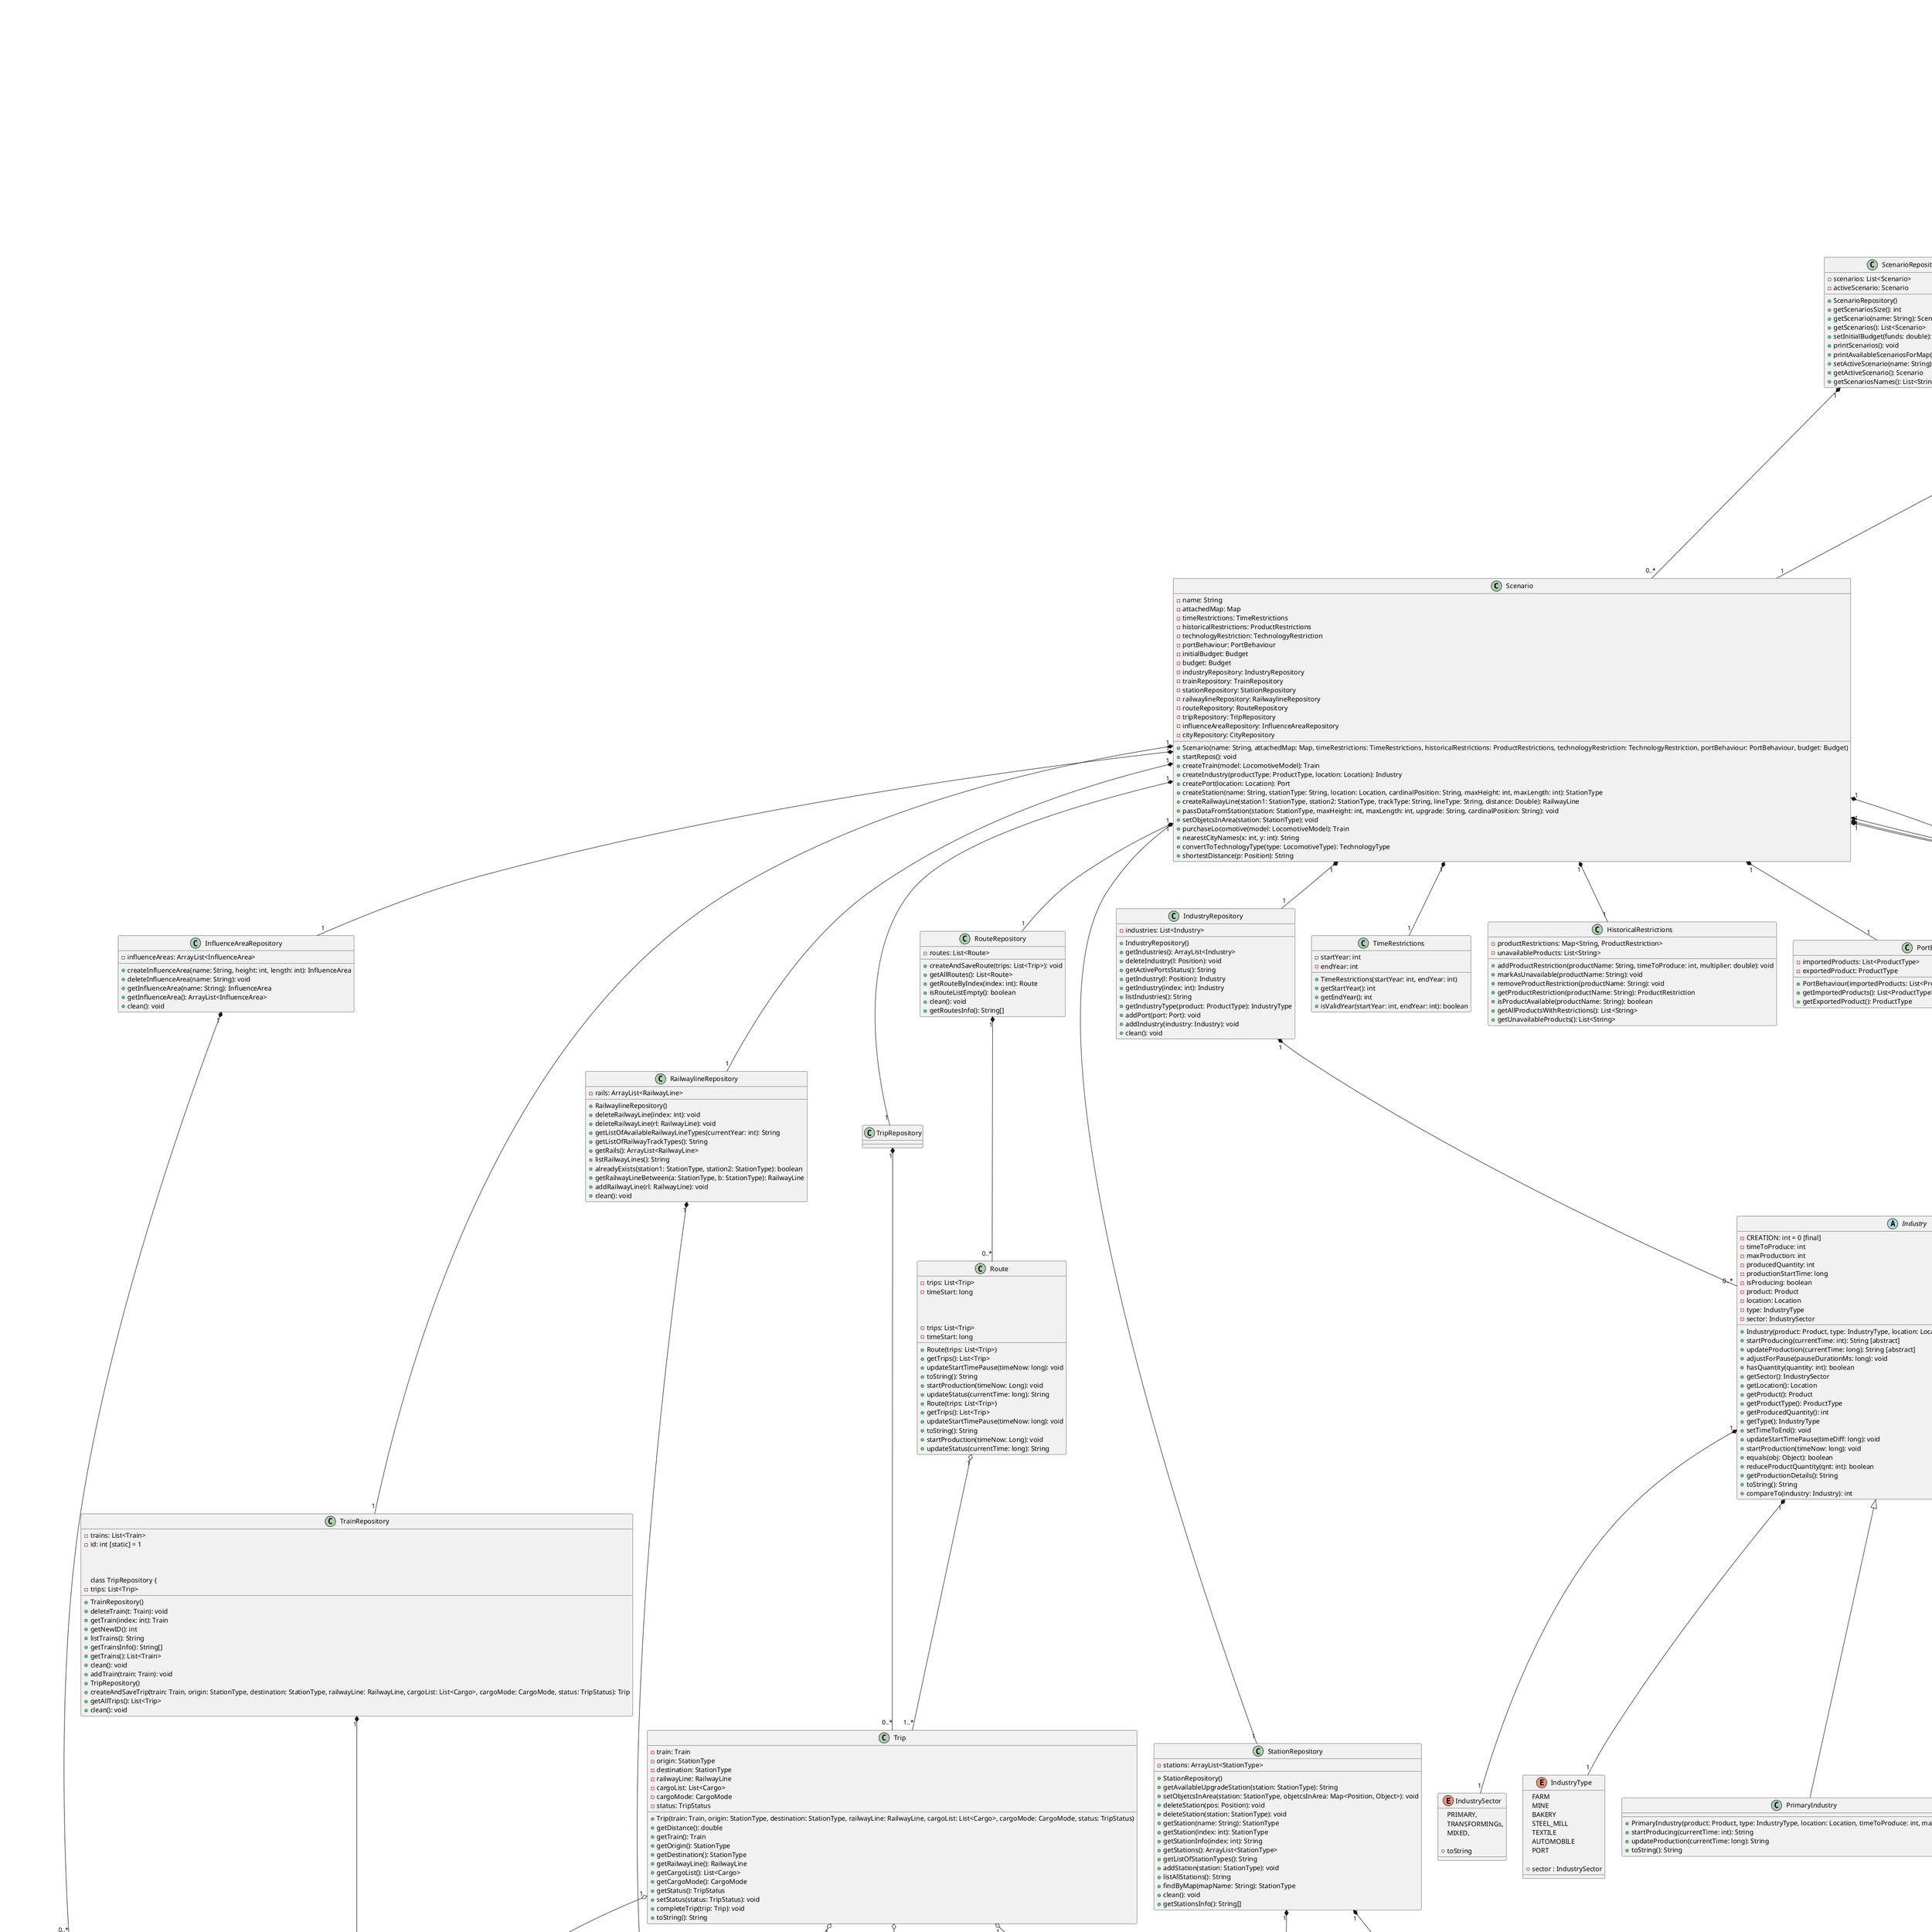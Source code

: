 @startuml

class Scenario {

-name: String
-attachedMap: Map
-timeRestrictions: TimeRestrictions
-historicalRestrictions: ProductRestrictions
-technologyRestriction: TechnologyRestriction
-portBehaviour: PortBehaviour
-initialBudget: Budget
-budget: Budget
-industryRepository: IndustryRepository
-trainRepository: TrainRepository
-stationRepository: StationRepository
-railwaylineRepository: RailwaylineRepository
-routeRepository: RouteRepository
-tripRepository: TripRepository
-influenceAreaRepository: InfluenceAreaRepository
-cityRepository: CityRepository

+ Scenario(name: String, attachedMap: Map, timeRestrictions: TimeRestrictions, historicalRestrictions: ProductRestrictions, technologyRestriction: TechnologyRestriction, portBehaviour: PortBehaviour, budget: Budget)
+ startRepos(): void
+ createTrain(model: LocomotiveModel): Train
+ createIndustry(productType: ProductType, location: Location): Industry
+ createPort(location: Location): Port
+ createStation(name: String, stationType: String, location: Location, cardinalPosition: String, maxHeight: int, maxLength: int): StationType
+ createRailwayLine(station1: StationType, station2: StationType, trackType: String, lineType: String, distance: Double): RailwayLine
+ passDataFromStation(station: StationType, maxHeight: int, maxLength: int, upgrade: String, cardinalPosition: String): void
+ setObjetcsInArea(station: StationType): void
+ purchaseLocomotive(model: LocomotiveModel): Train
+ nearestCityNames(x: int, y: int): String
+ convertToTechnologyType(type: LocomotiveType): TechnologyType
+ shortestDistance(p: Position): String
}

class Simulator {
-  instance: Simulator
 - scenarioRepository: ScenarioRepository
 - mapRepository: MapRepository
 - authenticationRepository: AuthenticationRepository
 - Simulator()
 + static getInstance(): Simulator
 + static setInstance(sim: Simulator):
 + createMap(name: String, height: int, length: int, scale: int): Map
 + createMap(map: Map): Map
 - isNameUnique(mapName: String): boole
 + createScenario(name: String, attachedMap: Map, timeRestrictions: TimeRestrictions,
                  historicalRestrictions: HistoricalRestrictions, technologyRestriction: TechnologyRestriction,
                  portBehaviour: PortBehaviour, budget: Budget): Scenario
 + createScenario(scenario: Scenario):
 + getScenarioRepository(): ScenarioRepository
 + getMapRepository(): MapRepository
 + getAuthenticationRepository(): AuthenticationRepository
}

class StationRepository {

- stations: ArrayList<StationType>

+ StationRepository()
+ getAvailableUpgradeStation(station: StationType): String
+ setObjetcsInArea(station: StationType, objetcsInArea: Map<Position, Object>): void
+ deleteStation(pos: Position): void
+ deleteStation(station: StationType): void
+ getStation(name: String): StationType
+ getStation(index: int): StationType
+ getStationInfo(index: int): String
+ getStations(): ArrayList<StationType>
+ getListOfStationTypes(): String
+ addStation(station: StationType): void
+ listAllStations(): String
+ findByMap(mapName: String): StationType
+ clean(): void
+ getStationsInfo(): String[]

}

class TrainRepository {
- trains: List<Train>
- id: int [static] = 1

+ TrainRepository()
+ deleteTrain(t: Train): void
+ getTrain(index: int): Train
+ getNewID(): int
+ listTrains(): String
+ getTrainsInfo(): String[]
+ getTrains(): List<Train>
+ clean(): void
+ addTrain(train: Train): void


class TripRepository {
- trips: List<Trip>

+ TripRepository()
+ createAndSaveTrip(train: Train, origin: StationType, destination: StationType, railwayLine: RailwayLine, cargoList: List<Cargo>, cargoMode: CargoMode, status: TripStatus): Trip
+ getAllTrips(): List<Trip>
+ clean(): void

}

class ScenarioRepository {

- scenarios: List<Scenario>
- activeScenario: Scenario

+ ScenarioRepository()
+ getScenariosSize(): int
+ getScenario(name: String): Scenario
+ getScenarios(): List<Scenario>
+ setInitialBudget(funds: double): Budget
+ printScenarios(): void
+ printAvailableScenariosForMap(map: Map): void
+ setActiveScenario(name: String): Scenario
+ getActiveScenario(): Scenario
+ getScenariosNames(): List<String>

}
class RouteRepository {

- routes: List<Route>

+ createAndSaveRoute(trips: List<Trip>): void
+ getAllRoutes(): List<Route>
+ getRouteByIndex(index: int): Route
+ isRouteListEmpty(): boolean
+ clean(): void
+ getRoutesInfo(): String[]

}

class IndustryRepository {
- industries: List<Industry>

+ IndustryRepository()
+ getIndustries(): ArrayList<Industry>
+ deleteIndustry(l: Position): void
+ getActivePortsStatus(): String
+ getIndustry(l: Position): Industry
+ getIndustry(index: int): Industry
+ listIndustries(): String
+ getIndustryType(product: ProductType): IndustryType
+ addPort(port: Port): void
+ addIndustry(industry: Industry): void
+ clean(): void
}

class CityRepository {

- cities: ArrayList<City>

+ CityRepository()
+ deleteCity(name: String): void
+ getCities(): ArrayList<City>
+ listAllCities(): String
+ clean(): void
+ addCity(city: City): void

}

class RailwaylineRepository {

- rails: ArrayList<RailwayLine>

+ RailwaylineRepository()
+ deleteRailwayLine(index: int): void
+ deleteRailwayLine(rl: RailwayLine): void
+ getListOfAvailableRailwayLineTypes(currentYear: int): String
+ getListOfRailwayTrackTypes(): String
+ getRails(): ArrayList<RailwayLine>
+ listRailwayLines(): String
+ alreadyExists(station1: StationType, station2: StationType): boolean
+ getRailwayLineBetween(a: StationType, b: StationType): RailwayLine
+ addRailwayLine(rl: RailwayLine): void
+ clean(): void

}


class LocationRepository {
- m_locations: ArrayList<Location>

+ LocationRepository()
+ deleteLocation(pos: Position): void
+ getLocations(): ArrayList<Location>
+ getLocation(x: int, y: int): Location
+ getLocation(p: Position): Location
+ isEmptyLocation(position: Position): boolean
+ addLocation(location: Location): void
+ clean(): void
}

class MapRepository {

- maps: ArrayList<Map>

+ MapRepository()
+ deleteMap(map: Map): void
+ deleteMap(name: String): void
+ getMap(name: String): Map
+ getAllMaps(): ArrayList<Map>
+ getAllMapNames(): ArrayList<String>
+ printMaps(): void
+ getMaps(): Map
+ isEmpty(): boolean

}



class InfluenceAreaRepository {
- influenceAreas: ArrayList<InfluenceArea>

+ createInfluenceArea(name: String, height: int, length: int): InfluenceArea
+ deleteInfluenceArea(name: String): void
+ getInfluenceArea(name: String): InfluenceArea
+ getInfluenceArea(): ArrayList<InfluenceArea>
+ clean(): void

}


abstract class Industry {

- CREATION: int = 0 [final]
- timeToProduce: int
- maxProduction: int
- producedQuantity: int
- productionStartTime: long
- isProducing: boolean
- product: Product
- location: Location
- type: IndustryType
- sector: IndustrySector

+ Industry(product: Product, type: IndustryType, location: Location, timeToProduce: int, maxProduction: int)
+ startProducing(currentTime: int): String [abstract]
+ updateProduction(currentTime: long): String [abstract]
+ adjustForPause(pauseDurationMs: long): void
+ hasQuantity(quantity: int): boolean
+ getSector(): IndustrySector
+ getLocation(): Location
+ getProduct(): Product
+ getProductType(): ProductType
+ getProducedQuantity(): int
+ getType(): IndustryType
+ setTimeToEnd(): void
+ updateStartTimePause(timeDiff: long): void
+ startProduction(timeNow: long): void
+ equals(obj: Object): boolean
+ reduceProductQuantity(qnt: int): boolean
+ getProductionDetails(): String
+ toString(): String
+ compareTo(industry: Industry): int

}
class PrimaryIndustry extends Industry {

 + PrimaryIndustry(product: Product, type: IndustryType, location: Location, timeToProduce: int, maxProduction: int)
 + startProducing(currentTime: int): String
 + updateProduction(currentTime: long): String
 + toString(): String

 }
class Port extends Industry {

- importedProducts: List<ProductType>
- productToConsume: ConsumedProducts
- storage: List<Product>

+ Port(product: Product, importedProducts: List<ProductType>, location: Location, timeToProduce: int, maxProduction: int)
+ getProductToConsume(): ConsumedProducts
+ getImportedProducts(): List<ProductType>
+ receiveCargo(cargo: ArrayList<Cargo>): void
+ getProductionDetails(): String
+ toString(): String
# startProducing(currentTime: int): String
+ updateProduction(currentTime: long): String

- setProductToConsume(p: Product): void
- getMaxProduction(): int
}

class TransformingIndustry extends Industry {

- productToConsume: ConsumedProducts
- manyProducing: int
- storage: List<Product>

+ TransformingIndustry(product: Product, type: IndustryType, location: Location, timeToProduce: int, maxProduction: int)
+ receiveCargo(cargo: ArrayList<Cargo>): void
+ updateProduction(currentTime: long): String
+ startProducing(currentTime: int): String
+ hasEnoughProducts(): boolean
+ getProductionDetails(): String
+ quantityNeededOfProduct(product: ProductType): int
+ addProductsToBeConsumed(products: ArrayList<Product>): void
+ toString(): String

- setProductToConsume(p: Product): void
- productsInStorageOfType(productType: ProductType): int
}


class ConsumedProducts {

- products: ArrayList<Product>

+ ConsumedProducts(product: Product)
+ addProduct(product: Product): void
+ getProducts(): ArrayList<Product>
+ equals(toCompare: ArrayList<Product>): boolean
+ listProducts(): String
+ gtCs(): ArrayList<Product>

}
class Product {
- productType: ProductType
- productValue: double
- timeToProduce: int
- productName: String

+ Product(productType: ProductType)
+ changeProductValue(multiplier: double): void
+ toString(): String
+ printProducts(): void
+ getProductType(): ProductType
+ getAllProducts(): List<String>
+ valueMultiplier(productName: String, multiplier: double): void
+ getProductValue(): double
+ getProductName(): String
+ getTimeToProduce(): int
+ setTimeToProduce(timeToProduce: int): void
+ equals(obj: Object): boolean
+ hashCode(): int
}

class Location {

- position: Position

+ Location(position: Position)
+ getPosition(): Position
+ equals(obj: Object): boolean
+ compareTo(o: Location): int

}

class PositionRandomizer {

- random: Random
- simulator: Simulator
- offsetX: int
- offsetY: int

+ getRandomPositionAround(center: Position): Position

}

class Position {

- x: int
- y: int
- simulator: Simulator

+ Position(x: int, y: int)
- isValidPosition(x: int, y: int): boolean
+ getX(): int
+ getY(): int
+ equals(obj: Object): boolean
+ compareTo(pos: Position): int
+ hashCode(): int
+ toString(): String

}

class HouseBlock {

- MAX_BLOCKS: int
- position: Position
- location: Location
- simulation: Simulation
- simulator: Simulator

+ HouseBlock(location: Location)
+ isValid(count: int): boolean
+ addPosition(posX: int, posY: int): void
+ getPosition(): Position
+ getLocation(): Location
+ toString(): String

}

class InfluenceArea {

- m_Positions: ArrayList<Position>

+ getArea(): ArrayList<Position>
+ addPosition(position: Position): boolean

}

class RailwayLine {

- COST_DISTANCE_MONEY_CONVERSION: double
- trackType: TrackType
- railType: RailType
- station1: StationType
- station2: StationType
- distance: double

+ RailwayLine(station1: StationType, station2: StationType, railType: RailType, trackType: TrackType, distance: double)
+ getTrackType(): TrackType
+ getRailType(): RailType
+ getStation1(): StationType
+ getStation2(): StationType
+ getDistance(): double
+ compareTo(other: RailwayLine): int
+ toString(): String
+ static calculateDistBetweenStations(st1: StationType, st2: StationType, scale: int): double
+ static calculatePrice(distance: double, pricePerUnit: double): double

}


class RailwayLines {

- railwayLines: ArrayList<RailwayLine>

+ RailwayLines()
+ getManyRailwayLines(): int
+ addRailwayline(rL: RailwayLine): void
+ removeRailwayline(rL: RailwayLine): void
+ getRailwayLines(): ArrayList<RailwayLine>
+ getRailwayLine(i: int): RailwayLine

}


class Route {

- trips: List<Trip>
- timeStart: long

+ Route(trips: List<Trip>)
+ getTrips(): List<Trip>
+ updateStartTimePause(timeNow: long): void
+ toString(): String
+ startProduction(timeNow: Long): void
+ updateStatus(currentTime: long): String

}

class Route {

- trips: List<Trip>
- timeStart: long

+ Route(trips: List<Trip>)
+ getTrips(): List<Trip>
+ updateStartTimePause(timeNow: long): void
+ toString(): String
+ startProduction(timeNow: Long): void
+ updateStatus(currentTime: long): String

}


class TimeRestrictions {
- startYear: int
- endYear: int

+ TimeRestrictions(startYear: int, endYear: int)
+ getStartYear(): int
+ getEndYear(): int
+ isValidYear(startYear: int, endYear: int): boolean
}


class HistoricalRestrictions {
- productRestrictions: Map<String, ProductRestriction>
- unavailableProducts: List<String>

+ addProductRestriction(productName: String, timeToProduce: int, multiplier: double): void
+ markAsUnavailable(productName: String): void
+ removeProductRestriction(productName: String): void
+ getProductRestriction(productName: String): ProductRestriction
+ isProductAvailable(productName: String): boolean
+ getAllProductsWithRestrictions(): List<String>
+ getUnavailableProducts(): List<String>
}


class PortBehaviour {
- importedProducts: List<ProductType>
- exportedProduct: ProductType

+ PortBehaviour(importedProducts: List<ProductType>, exportedProduct: ProductType)
+ getImportedProducts(): List<ProductType>
+ getExportedProduct(): ProductType
}

class TechnologyRestriction {
- techList: List<TechnologyType>
+ TechnologyRestriction(techList: List<TechnologyType>)
+ getTechList(): List<TechnologyType>
}

class Simulation {
- instance: Simulation (static)
- currentScenario: Scenario
- currentMap: Map
- timeCounter: TimeCounter
- Simulation(selectedScenario: Scenario)
- Simulation()
- clean(): void
- refreshOldScenario(): void
+ getInstance(selectedScenario: Scenario): Simulation (static)
+ getInstance(): Simulation (static)
+ setSimulation(timeCounter: TimeCounter): void
+ getCurrentMap(): Map
+ getCurrentScenario(): Scenario
+ getLocationRepository(): LocationRepository
+ getRailwaylineRepository(): RailwaylineRepository
+ getIndustryRepository(): IndustryRepository
+ getCityRepository(): CityRepository
+ getTrainRepository(): TrainRepository
+ getStationRepository(): StationRepository
+ getRailRepository(): RailwaylineRepository
+ getSimulation(): TimeCounter
+ getRouteRepository(): RouteRepository
+ getTripRepository(): TripRepository
}

class TimeCounter {
- CONVERSION_SEC_YEARS: int = 60
- timePausedStart: long
- isPaused: boolean
- timeStarted: long
- startYear: int
- endYear: int
- currentYear: int
+ TimeCounter(startYear: int, endYear: int)
+ pause(): String
+ play(): String
- refreshTimeAfterPause(repo: Simulation, timeDiff: long): void
+ refresh(repo: Simulation): void
+ refreshCurrentYear(): void
- endSimulation(): void
+ startSimulation(industryRepository: IndustryRepository, routeRepository: RouteRepository, cityRepository: CityRepository): void
- refreshStations(stations: ArrayList<StationType>): void
- refreshIndustries(industries: ArrayList<Industry>): void
- refreshRoutes(routes: List<Route>): void
- refreshCities(cities: ArrayList<City>): void
- refreshTrips(trips: List<Trip>): void
+ getCurrentYear(): int
+ getEndYear(): int

}

abstract class StationType {
- name: String
- area: InfluenceArea
- location: Location
- railwayLines: RailwayLines
- acquiredBuildings: Buildings
- inArea: Map<Position, Object>
- availableProducts: ArrayList<Product>
- validIndustries: ArrayList<Industry>
- validHouseBlocks: ArrayList<HouseBlock>
- validCities: ArrayList<City>
- storedProducts: Map<Product, Integer>
- MAIL_PRODUCT: Product {static final}
- PEOPLE_PRODUCT: Product {static final}
+ StationType(name: String, location: Location)
+ initArea(maxHeight: int, maxWidth: int): void
# createArea(maxHeight: int, maxWidth: int): InfluenceArea
+ listAllStationsConnectedTo(): void
+ addRailwayLines(line: RailwayLine): void
+ getNextStation(rail: RailwayLine): StationType
+ getLocation(): Location
+ getName(): String
+ getRailwayLines(): RailwayLines
+ getManyRailwayLines(): int
+ getObjectsInArea(): Map<Position,Object>
+ getInfo(): String
+ getAcquiredBuildings(): Buildings
+ getArea(): InfluenceArea
+ setObjectsInArea(inArea: Map<Position,Object>): void
+ setAcquiredBuildings(acquiredBuildings: Buildings): void
+ setRailwayLines(railwayLines: RailwayLines): void
+ getAvailableProducts(): List<Product>
+ getAvailableQuantityForProduct(product: Product): int
+ addProductsToStorage(product: Product, quantity: int): void
+ getStoredQuantity(product: Product): int
+ removeProductsFromStorage(product: Product, quantity: int): boolean
+ listOfAvailableProducts(): String
+ productsTransformation(): void
+ equals(obj: Object): boolean
+ hashCode(): int
+ toString(): String
}

class Building {
- buildingType: BuildingType
- moneyMultiplier: double
- name: String
+ Building(buildingType: BuildingType)
+ getName(): String
+ getMoneyMultiplier(): double
+ getBuildingType(): BuildingType
+ toString(): String
}

class Buildings {
- acquiredBuildings: ArrayList<Building>
+ Buildings()
+ addBuilding(building: String): void
+ removeBuilding(building: Building): void
- removeBuildingByType(type: BuildingType): void
+ existsBuildingType(type: BuildingType): boolean
+ existsTelegraph(): boolean
+ existsSmallVersion(requiredBuilding: Building): boolean
+ existsSmallVersion(requiredBuilding: String): boolean
+ getAcquiredBuildings(): ArrayList<Building>
+ getAvailableBuildings(currentYear: int): String
}

class Station extends StationType {
- cardinalPosition: String
+ Station(name: String, cardinalPosition: String, location: Location, maxHeight: int, maxLength: int)
+ getInfo(): String
+ toString(): String
+ compareTo(stationType: StationType): int
# createArea(maxHeight: int, maxWidth: int): InfluenceArea
- addPositions(centerX: int, centerY: int, maxHeight: int, maxWidth: int): InfluenceArea
- getPositionsPerCardinalPosition(): int[][]
}

class Terminal extends StationType {
- SIZE: int = 5
+ Terminal(name: String, location: Location, maxHeight: int, maxWidth: int)
+ toString(): String
+ compareTo(stationType: StationType): int
# createArea(maxHeight: int, maxWidth: int): InfluenceArea
}

class Depot extends StationType {
- SIZE: int = 3
+ Depot(name: String, location: Location, maxHeight: int, maxWidth: int)
# createArea(maxHeight: int, maxWidth: int): InfluenceArea
+ toString(): String
+ compareTo(stationType: StationType): int
}

class Train {
- id: int
- locomotive: Locomotive
- whereItIs: String
- cargo: ArrayList<Cargo>
+ Train(model: LocomotiveModel, id: int)
+ getCargo(): ArrayList<Cargo>
+ getId(): int
+ getWhereItIs(): String
+ getLocomotive(): Locomotive
+ isTripPossible(departure: StationType, arrival: StationType): int
+ toString(): String
}

class Locomotive {
- model: LocomotiveModel
- type: LocomotiveType
- topSpeed: int
- sellPrice: int
+ Locomotive(model: LocomotiveModel)
+ static createLocomotive(model: LocomotiveModel): Locomotive
+ getLocomotiveType(): LocomotiveType
+ getStartYear(): int
+ getTopSpeed(): double
+ getAcquisitionPrice(): double
+ getModel(): LocomotiveModel
+ getName(): String
+ toString(): String
}

class Cargo {
- product: Product
- quantity: int
- cargoValue: double
+ Cargo(product: Product, quantity: int)
+ getCargoValue(): double
+ getProduct(): Product
+ getQuantity(): int

}

class Budget {

- funds: double

+ Budget(value: double)
+ getFunds(): double
+ addFunds(value: double): void
+ subtractFunds(value: double): void
+ hasEnoughFunds(value: double): boolean
+ purchase(amount: double): void

}

class City {

- simulation: Simulation
- name: String
- id: String
- houseBlocksList: List<HouseBlock>
- location: Location
- maxPassengers: int
- maxMail: int
- passengersQnt: int
- mailQnt: int

+ City(name: String, location: Location, maxPassengers: int, maxMail: int, consumedProduct: ProductType)
- generatePassenger(): int
- generateMail(): int
+ getName(): String
+ getHouseBlocks(): List<HouseBlock>
+ createHouseBlockList(): void
+ createHouseBlock(positionX: int, positionY: int): void
+ getPosition(): Position
+ getLocation(): Location
+ getMailQnt(): int
+ getPassengersQnt(): int
+ updateStatus(timeNow: long): String
+ produce(): String

}

class Map {
- length: int
- height: int
- scale: int
- name: String
- locationRepository: LocationRepository

+ Map(name: String, length: int, height: int, scale: int)
+ createLocation(position: Position): Location
+ createCity(name: String, location: Location, maxPassengers: int, maxMail: int, consumedProduct: ProductType): City
+ getLength(): int
+ getHeight(): int
+ getName(): String
+ getScale(): int
+ setName(name: String): void
+ getMapArea(): int
+ toString(): String
+ getlocationRepository(): LocationRepository

}

class Trip {

- train: Train
- origin: StationType
- destination: StationType
- railwayLine: RailwayLine
- cargoList: List<Cargo>
- cargoMode: CargoMode
- status: TripStatus

+ Trip(train: Train, origin: StationType, destination: StationType, railwayLine: RailwayLine, cargoList: List<Cargo>, cargoMode: CargoMode, status: TripStatus)
+ getDistance(): double
+ getTrain(): Train
+ getOrigin(): StationType
+ getDestination(): StationType
+ getRailwayLine(): RailwayLine
+ getCargoList(): List<Cargo>
+ getCargoMode(): CargoMode
+ getStatus(): TripStatus
+ setStatus(status: TripStatus): void
+ completeTrip(trip: Trip): void
+ toString(): String

}

enum ProductType{
GRAINS,
VEGETABLES,
COFFEE,
RUBBER,
WOOL,
IRON,
COAL,
STEEL,
BREAD,
CAR,
CLOTHING,
PEOPLE,
MAIL,

+ productValue : double
+ productName : String
+ timeToProduce : int
}

enum BuildingType {
CAFFEE_SMALL,
CAFFEE_LARGE,
TELEGRAPH,
TELEPHONE,
CUSTOMS,
POST_OFFICE,
HOTEL_SMALL,
HOTEL_LARGE,
SILO,
LIQUID_STORAGE,

+ price : double
+ name : String
+ startYear : int
+ moneyMultiplier : double
}

enum StationTypes{
DEPOT,
STATION,
TERMINAL,

+ name : String
+ price : double
}

enum Upgrade{
STATIONTOTERMINAL,
DEPOTTOTERMINAL,
DEPOTTOSTATION,

+price : double
+name : String
}

enum TechnologyType{
DIESEL,
ELECTRIC,
STEAM,
}

enum TripStatus {
    WAITING_FOR_CARGO,
    READY,
    IN_PROGRESS,
    COMPLETED,
    DELIVERED
}

enum TrackType{
SINGLE_RAIL,
DOUBLE_RAIL,

+ costMultiplier : double
}


enum TrackType{
ELECTRIFIED,
NON_ELECTRIFIED,

+ startYear : int
+ name : String
+ price : double
}

enum IndustrySector{
PRIMARY,
TRANSFORMINGs,
MIXED,

+ toString
}

enum IndustryType{
FARM
MINE
BAKERY
STEEL_MILL
TEXTILE
AUTOMOBILE
PORT

+ sector : IndustrySector
}


Simulator "1" *-- "1" ScenarioRepository
Simulator "1" *-- "1" MapRepository
Map "1" *-- "1" LocationRepository

ScenarioRepository "1" *-- "0..*" Scenario
MapRepository "1" *-- "0..*" Map

IndustryRepository "1" *-- "0..*" Industry
TrainRepository "1" *-- "0..*" Train
StationRepository "1" *-- "0..*" Station
RailwaylineRepository "1" *-- "0..*" RailwayLine
RouteRepository "1" *-- "0..*" Route
TripRepository "1" *-- "0..*" Trip
InfluenceAreaRepository "1" *-- "0..*" InfluenceArea
CityRepository "1" *-- "0..*" City

Scenario "1" *-- "1" IndustryRepository
Scenario "1" *-- "1" TrainRepository
Scenario "1" *-- "1" StationRepository
Scenario "1" *-- "1" RailwaylineRepository
Scenario "1" *-- "1" RouteRepository
Scenario "1" *-- "1" TripRepository
Scenario "1" *-- "1" InfluenceAreaRepository
Scenario "1" *-- "1" CityRepository

Scenario "1" *-- "1" Map
Scenario "1" *-- "1" TimeRestrictions
Scenario "1" *-- "1" HistoricalRestrictions
Scenario "1" *-- "1" TechnologyRestriction
Scenario "1" *-- "1" PortBehaviour
Scenario "1" *-- "1" Budget

LocationRepository "1" *-- "0..*" Location
Location *-- Position

City "1" *-- "1" Location
Station "1" *-- "1" Location
Industry "1" *-- "1" Location
HouseBlock *-- "0..*" Location

Building "1" *-- "1" BuildingType
Buildings "1" o-- "1..*" Building

StationRepository "1" *-- "1" StationType
StationType "1" *-- "1" StationTypes
StationType "1" *-- "1" Buildings
StationType "1" *-- "1" RailwayLines
StationType "1" o-- "1" Upgrade

Industry "1" *-- "1" IndustrySector
Industry "1" *-- "1" IndustryType
Industry "1" *-- "1" Product

TransformingIndustry  "1" *-- "1" ConsumedProducts
Port  "1" o-- "1" ConsumedProducts

Product"1" *-- "1" ProductType
Simulation "1" *-- "1" TimeCounter
Simulation "1" *-- "1" Scenario
Simulation "1" *-- "1" Map

InfluenceArea "1" *-- "1..*" Position

RailwayLine "1" *-- "1" TrackType
RailwayLine "1" *-- "1" RailType

Locomotive "1" *-- "1" LocomotiveModel
Locomotive "1" *-- "1" TechnologyType

Trip o-- TripStatus
Trip "1" o-- "1" Train
Trip "1" o-- "2" StationType : connects
Trip "1" o-- "2" RailwayLine
Route "1" o-- "1..*" Trip


Train "1" *-- "1" Locomotive
Train "1" o-- "0..*" Cargo

City "1" *-- "1" HouseBlock
City "1" -- "1" PositionRandomizer : uses

@enduml